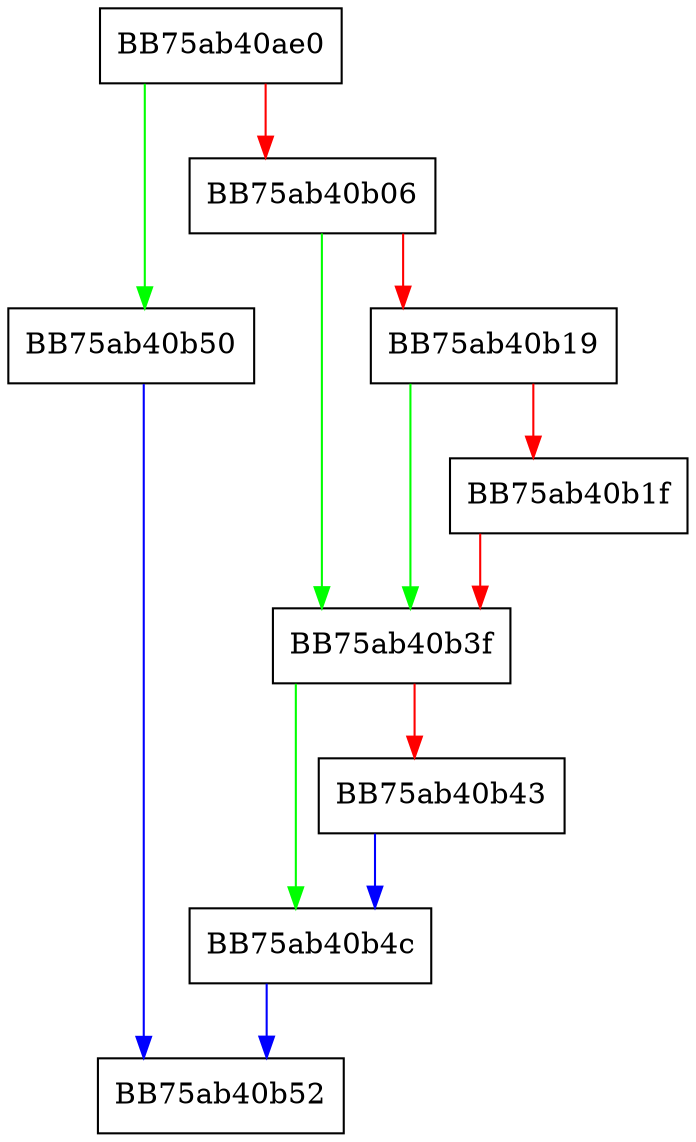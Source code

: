 digraph GetSize {
  node [shape="box"];
  graph [splines=ortho];
  BB75ab40ae0 -> BB75ab40b50 [color="green"];
  BB75ab40ae0 -> BB75ab40b06 [color="red"];
  BB75ab40b06 -> BB75ab40b3f [color="green"];
  BB75ab40b06 -> BB75ab40b19 [color="red"];
  BB75ab40b19 -> BB75ab40b3f [color="green"];
  BB75ab40b19 -> BB75ab40b1f [color="red"];
  BB75ab40b1f -> BB75ab40b3f [color="red"];
  BB75ab40b3f -> BB75ab40b4c [color="green"];
  BB75ab40b3f -> BB75ab40b43 [color="red"];
  BB75ab40b43 -> BB75ab40b4c [color="blue"];
  BB75ab40b4c -> BB75ab40b52 [color="blue"];
  BB75ab40b50 -> BB75ab40b52 [color="blue"];
}